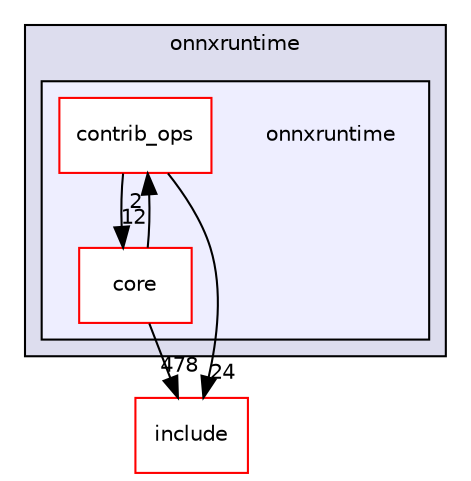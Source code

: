digraph "onnxruntime/onnxruntime" {
  compound=true
  node [ fontsize="10", fontname="Helvetica"];
  edge [ labelfontsize="10", labelfontname="Helvetica"];
  subgraph clusterdir_e3b9a701244be82c687fe9b0a9acac94 {
    graph [ bgcolor="#ddddee", pencolor="black", label="onnxruntime" fontname="Helvetica", fontsize="10", URL="dir_e3b9a701244be82c687fe9b0a9acac94.html"]
  subgraph clusterdir_975c6b7dfd8e9a3052170d7139ee98b5 {
    graph [ bgcolor="#eeeeff", pencolor="black", label="" URL="dir_975c6b7dfd8e9a3052170d7139ee98b5.html"];
    dir_975c6b7dfd8e9a3052170d7139ee98b5 [shape=plaintext label="onnxruntime"];
    dir_b0e260475469d22a385dab7be7bad580 [shape=box label="contrib_ops" color="red" fillcolor="white" style="filled" URL="dir_b0e260475469d22a385dab7be7bad580.html"];
    dir_d53f99a49d07d97f83b643cb8d6238c5 [shape=box label="core" color="red" fillcolor="white" style="filled" URL="dir_d53f99a49d07d97f83b643cb8d6238c5.html"];
  }
  }
  dir_f44f875884e6b767c5658db22ccaab42 [shape=box label="include" fillcolor="white" style="filled" color="red" URL="dir_f44f875884e6b767c5658db22ccaab42.html"];
  dir_d53f99a49d07d97f83b643cb8d6238c5->dir_b0e260475469d22a385dab7be7bad580 [headlabel="2", labeldistance=1.5 headhref="dir_000013_000024.html"];
  dir_d53f99a49d07d97f83b643cb8d6238c5->dir_f44f875884e6b767c5658db22ccaab42 [headlabel="478", labeldistance=1.5 headhref="dir_000013_000008.html"];
  dir_b0e260475469d22a385dab7be7bad580->dir_d53f99a49d07d97f83b643cb8d6238c5 [headlabel="12", labeldistance=1.5 headhref="dir_000024_000013.html"];
  dir_b0e260475469d22a385dab7be7bad580->dir_f44f875884e6b767c5658db22ccaab42 [headlabel="24", labeldistance=1.5 headhref="dir_000024_000008.html"];
}
